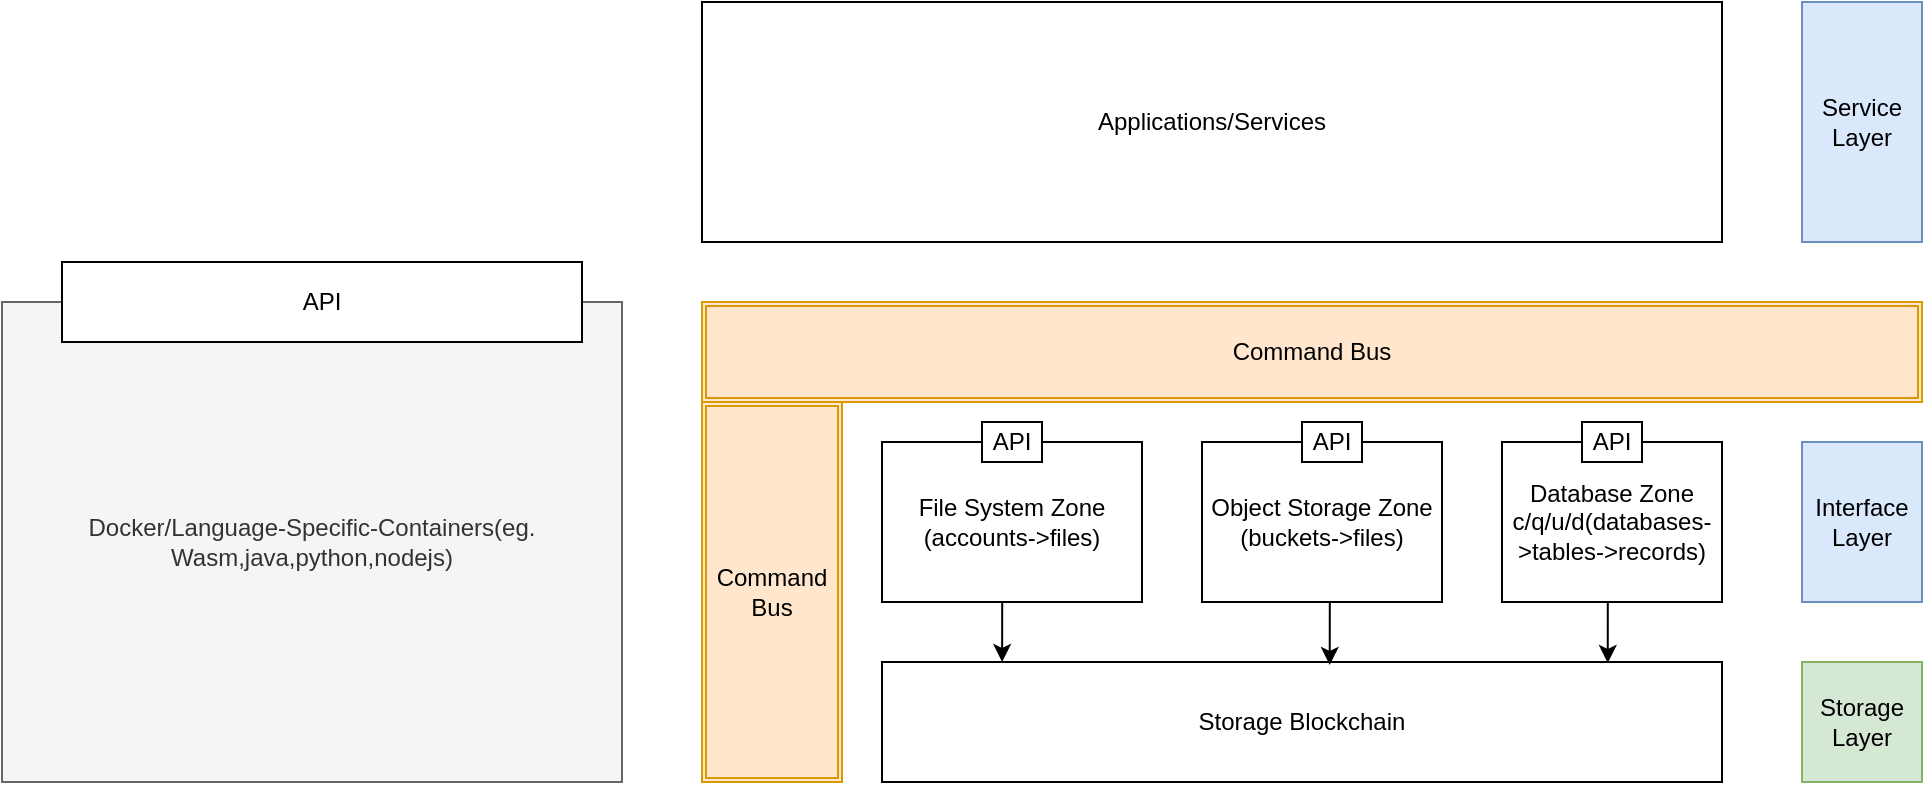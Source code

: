 <mxfile version="15.9.4" type="github">
  <diagram id="dr8xThEqkj9P6_olyy3B" name="第 3 页">
    <mxGraphModel dx="1967" dy="677" grid="1" gridSize="10" guides="1" tooltips="1" connect="1" arrows="1" fold="1" page="1" pageScale="1" pageWidth="850" pageHeight="1100" math="0" shadow="0">
      <root>
        <mxCell id="ochP2KZfQh1eP7kVtOjl-0" />
        <mxCell id="ochP2KZfQh1eP7kVtOjl-1" parent="ochP2KZfQh1eP7kVtOjl-0" />
        <mxCell id="ochP2KZfQh1eP7kVtOjl-2" value="Storage Blockchain" style="rounded=0;whiteSpace=wrap;html=1;" parent="ochP2KZfQh1eP7kVtOjl-1" vertex="1">
          <mxGeometry x="140" y="460" width="420" height="60" as="geometry" />
        </mxCell>
        <mxCell id="ochP2KZfQh1eP7kVtOjl-20" style="edgeStyle=orthogonalEdgeStyle;rounded=0;orthogonalLoop=1;jettySize=auto;html=1;exitX=0.5;exitY=1;exitDx=0;exitDy=0;entryX=0.143;entryY=0;entryDx=0;entryDy=0;entryPerimeter=0;" parent="ochP2KZfQh1eP7kVtOjl-1" source="ochP2KZfQh1eP7kVtOjl-4" target="ochP2KZfQh1eP7kVtOjl-2" edge="1">
          <mxGeometry relative="1" as="geometry" />
        </mxCell>
        <mxCell id="ochP2KZfQh1eP7kVtOjl-21" style="edgeStyle=orthogonalEdgeStyle;rounded=0;orthogonalLoop=1;jettySize=auto;html=1;exitX=0.5;exitY=1;exitDx=0;exitDy=0;entryX=0.533;entryY=0.025;entryDx=0;entryDy=0;entryPerimeter=0;" parent="ochP2KZfQh1eP7kVtOjl-1" source="ochP2KZfQh1eP7kVtOjl-5" target="ochP2KZfQh1eP7kVtOjl-2" edge="1">
          <mxGeometry relative="1" as="geometry" />
        </mxCell>
        <mxCell id="ochP2KZfQh1eP7kVtOjl-22" style="edgeStyle=orthogonalEdgeStyle;rounded=0;orthogonalLoop=1;jettySize=auto;html=1;exitX=0.5;exitY=1;exitDx=0;exitDy=0;entryX=0.864;entryY=0.008;entryDx=0;entryDy=0;entryPerimeter=0;" parent="ochP2KZfQh1eP7kVtOjl-1" source="ochP2KZfQh1eP7kVtOjl-11" target="ochP2KZfQh1eP7kVtOjl-2" edge="1">
          <mxGeometry relative="1" as="geometry" />
        </mxCell>
        <mxCell id="ochP2KZfQh1eP7kVtOjl-18" value="Interface Layer" style="rounded=0;whiteSpace=wrap;html=1;fillColor=#dae8fc;strokeColor=#6c8ebf;" parent="ochP2KZfQh1eP7kVtOjl-1" vertex="1">
          <mxGeometry x="600" y="350" width="60" height="80" as="geometry" />
        </mxCell>
        <mxCell id="ochP2KZfQh1eP7kVtOjl-19" value="Storage Layer" style="rounded=0;whiteSpace=wrap;html=1;fillColor=#d5e8d4;strokeColor=#82b366;" parent="ochP2KZfQh1eP7kVtOjl-1" vertex="1">
          <mxGeometry x="600" y="460" width="60" height="60" as="geometry" />
        </mxCell>
        <mxCell id="ochP2KZfQh1eP7kVtOjl-23" value="Command Bus" style="shape=ext;double=1;rounded=0;whiteSpace=wrap;html=1;fillColor=#ffe6cc;strokeColor=#d79b00;" parent="ochP2KZfQh1eP7kVtOjl-1" vertex="1">
          <mxGeometry x="50" y="330" width="70" height="190" as="geometry" />
        </mxCell>
        <mxCell id="ochP2KZfQh1eP7kVtOjl-24" value="Command Bus" style="shape=ext;double=1;rounded=0;whiteSpace=wrap;html=1;fillColor=#ffe6cc;strokeColor=#d79b00;" parent="ochP2KZfQh1eP7kVtOjl-1" vertex="1">
          <mxGeometry x="50" y="280" width="610" height="50" as="geometry" />
        </mxCell>
        <mxCell id="UqT1MbhBOW7zlgvVnSua-3" value="" style="group" vertex="1" connectable="0" parent="ochP2KZfQh1eP7kVtOjl-1">
          <mxGeometry x="140" y="340" width="130" height="90" as="geometry" />
        </mxCell>
        <mxCell id="ochP2KZfQh1eP7kVtOjl-4" value="File System Zone&lt;br&gt;(accounts-&amp;gt;files)" style="rounded=0;whiteSpace=wrap;html=1;" parent="UqT1MbhBOW7zlgvVnSua-3" vertex="1">
          <mxGeometry y="10" width="130" height="80" as="geometry" />
        </mxCell>
        <mxCell id="UqT1MbhBOW7zlgvVnSua-0" value="API" style="rounded=0;whiteSpace=wrap;html=1;" vertex="1" parent="UqT1MbhBOW7zlgvVnSua-3">
          <mxGeometry x="50" width="30" height="20" as="geometry" />
        </mxCell>
        <mxCell id="UqT1MbhBOW7zlgvVnSua-4" value="" style="group" vertex="1" connectable="0" parent="ochP2KZfQh1eP7kVtOjl-1">
          <mxGeometry x="300" y="340" width="120" height="90" as="geometry" />
        </mxCell>
        <mxCell id="ochP2KZfQh1eP7kVtOjl-5" value="Object Storage Zone&lt;br&gt;(buckets-&amp;gt;files)" style="rounded=0;whiteSpace=wrap;html=1;" parent="UqT1MbhBOW7zlgvVnSua-4" vertex="1">
          <mxGeometry y="10" width="120" height="80" as="geometry" />
        </mxCell>
        <mxCell id="UqT1MbhBOW7zlgvVnSua-1" value="API" style="rounded=0;whiteSpace=wrap;html=1;" vertex="1" parent="UqT1MbhBOW7zlgvVnSua-4">
          <mxGeometry x="50" width="30" height="20" as="geometry" />
        </mxCell>
        <mxCell id="UqT1MbhBOW7zlgvVnSua-5" value="" style="group" vertex="1" connectable="0" parent="ochP2KZfQh1eP7kVtOjl-1">
          <mxGeometry x="450" y="340" width="110" height="90" as="geometry" />
        </mxCell>
        <mxCell id="ochP2KZfQh1eP7kVtOjl-11" value="Database Zone&lt;br&gt;c/q/u/d(databases-&amp;gt;tables-&amp;gt;records)" style="rounded=0;whiteSpace=wrap;html=1;" parent="UqT1MbhBOW7zlgvVnSua-5" vertex="1">
          <mxGeometry y="10" width="110" height="80" as="geometry" />
        </mxCell>
        <mxCell id="UqT1MbhBOW7zlgvVnSua-2" value="API" style="rounded=0;whiteSpace=wrap;html=1;" vertex="1" parent="UqT1MbhBOW7zlgvVnSua-5">
          <mxGeometry x="40" width="30" height="20" as="geometry" />
        </mxCell>
        <mxCell id="UqT1MbhBOW7zlgvVnSua-6" value="Service Layer" style="rounded=0;whiteSpace=wrap;html=1;fillColor=#dae8fc;strokeColor=#6c8ebf;" vertex="1" parent="ochP2KZfQh1eP7kVtOjl-1">
          <mxGeometry x="600" y="130" width="60" height="120" as="geometry" />
        </mxCell>
        <mxCell id="UqT1MbhBOW7zlgvVnSua-7" value="Applications/Services" style="rounded=0;whiteSpace=wrap;html=1;" vertex="1" parent="ochP2KZfQh1eP7kVtOjl-1">
          <mxGeometry x="50" y="130" width="510" height="120" as="geometry" />
        </mxCell>
        <mxCell id="UqT1MbhBOW7zlgvVnSua-10" value="" style="group" vertex="1" connectable="0" parent="ochP2KZfQh1eP7kVtOjl-1">
          <mxGeometry x="-300" y="260" width="310" height="260" as="geometry" />
        </mxCell>
        <mxCell id="UqT1MbhBOW7zlgvVnSua-8" value="Docker/Language-Specific-Containers(eg. Wasm,java,python,nodejs)" style="rounded=0;whiteSpace=wrap;html=1;fillColor=#f5f5f5;fontColor=#333333;strokeColor=#666666;" vertex="1" parent="UqT1MbhBOW7zlgvVnSua-10">
          <mxGeometry y="20" width="310" height="240" as="geometry" />
        </mxCell>
        <mxCell id="UqT1MbhBOW7zlgvVnSua-9" value="API" style="rounded=0;whiteSpace=wrap;html=1;" vertex="1" parent="UqT1MbhBOW7zlgvVnSua-10">
          <mxGeometry x="30" width="260" height="40" as="geometry" />
        </mxCell>
      </root>
    </mxGraphModel>
  </diagram>
</mxfile>
